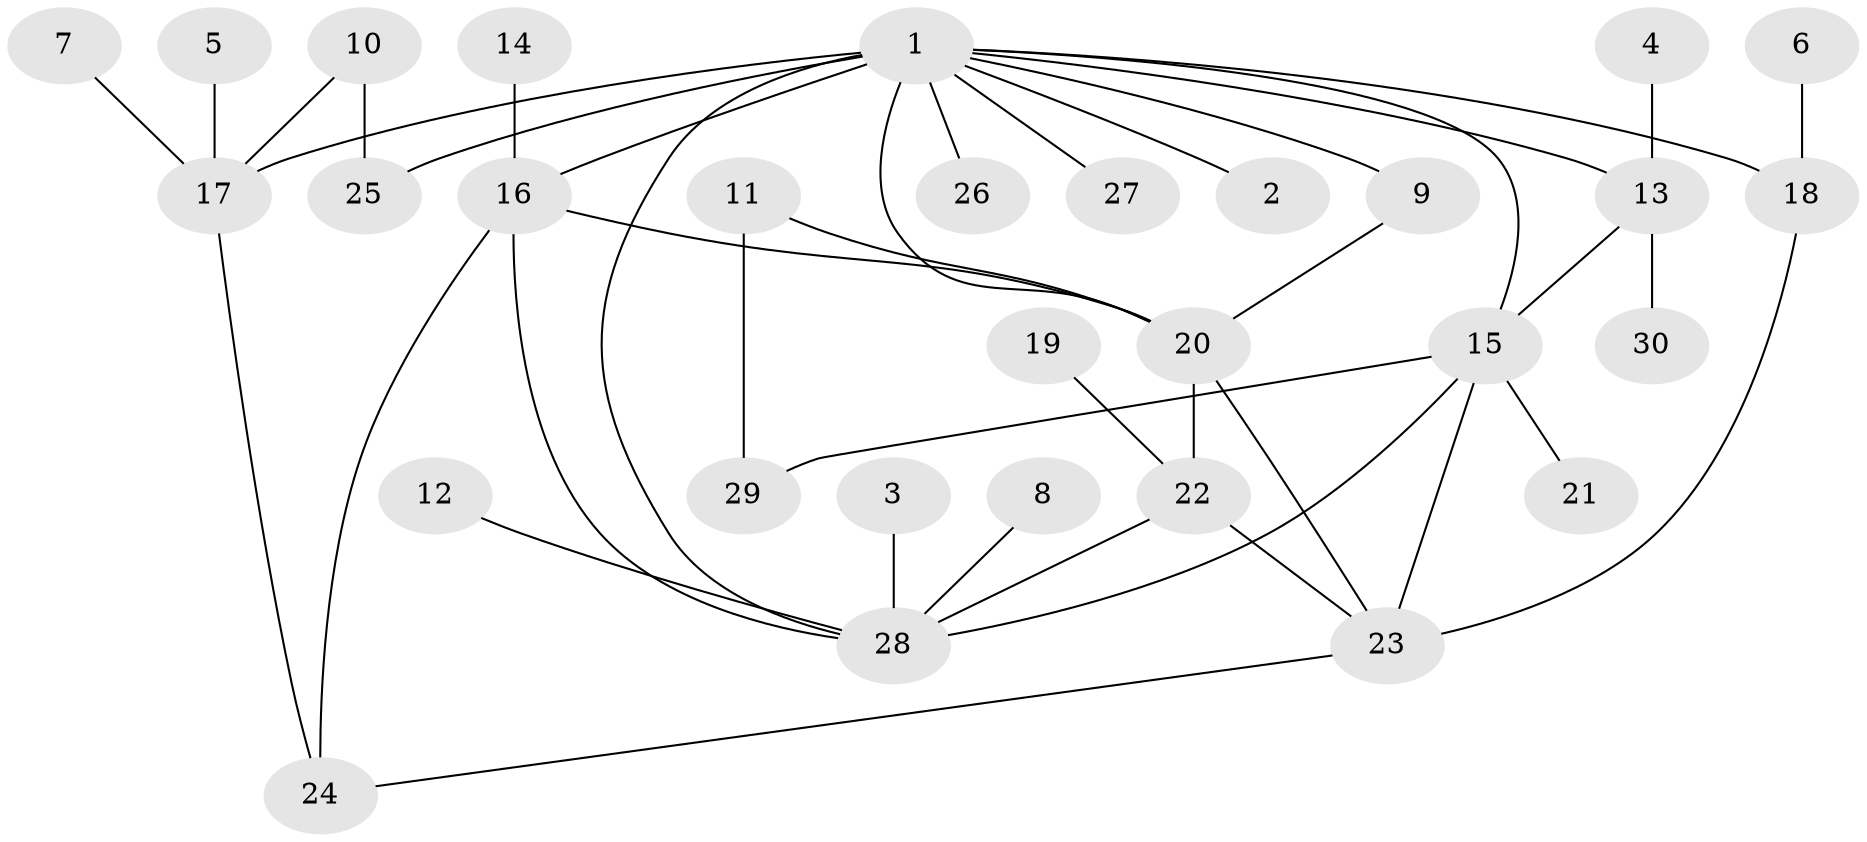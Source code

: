 // original degree distribution, {9: 0.03333333333333333, 6: 0.06666666666666667, 4: 0.03333333333333333, 5: 0.05, 10: 0.016666666666666666, 7: 0.016666666666666666, 3: 0.13333333333333333, 1: 0.5333333333333333, 2: 0.11666666666666667}
// Generated by graph-tools (version 1.1) at 2025/25/03/09/25 03:25:59]
// undirected, 30 vertices, 42 edges
graph export_dot {
graph [start="1"]
  node [color=gray90,style=filled];
  1;
  2;
  3;
  4;
  5;
  6;
  7;
  8;
  9;
  10;
  11;
  12;
  13;
  14;
  15;
  16;
  17;
  18;
  19;
  20;
  21;
  22;
  23;
  24;
  25;
  26;
  27;
  28;
  29;
  30;
  1 -- 2 [weight=1.0];
  1 -- 9 [weight=1.0];
  1 -- 13 [weight=1.0];
  1 -- 15 [weight=1.0];
  1 -- 16 [weight=2.0];
  1 -- 17 [weight=1.0];
  1 -- 18 [weight=1.0];
  1 -- 20 [weight=1.0];
  1 -- 25 [weight=2.0];
  1 -- 26 [weight=1.0];
  1 -- 27 [weight=1.0];
  1 -- 28 [weight=1.0];
  3 -- 28 [weight=1.0];
  4 -- 13 [weight=1.0];
  5 -- 17 [weight=1.0];
  6 -- 18 [weight=1.0];
  7 -- 17 [weight=1.0];
  8 -- 28 [weight=1.0];
  9 -- 20 [weight=1.0];
  10 -- 17 [weight=1.0];
  10 -- 25 [weight=1.0];
  11 -- 20 [weight=1.0];
  11 -- 29 [weight=1.0];
  12 -- 28 [weight=1.0];
  13 -- 15 [weight=1.0];
  13 -- 30 [weight=1.0];
  14 -- 16 [weight=1.0];
  15 -- 21 [weight=1.0];
  15 -- 23 [weight=1.0];
  15 -- 28 [weight=1.0];
  15 -- 29 [weight=1.0];
  16 -- 20 [weight=1.0];
  16 -- 24 [weight=1.0];
  16 -- 28 [weight=1.0];
  17 -- 24 [weight=1.0];
  18 -- 23 [weight=1.0];
  19 -- 22 [weight=1.0];
  20 -- 22 [weight=1.0];
  20 -- 23 [weight=1.0];
  22 -- 23 [weight=1.0];
  22 -- 28 [weight=1.0];
  23 -- 24 [weight=1.0];
}
